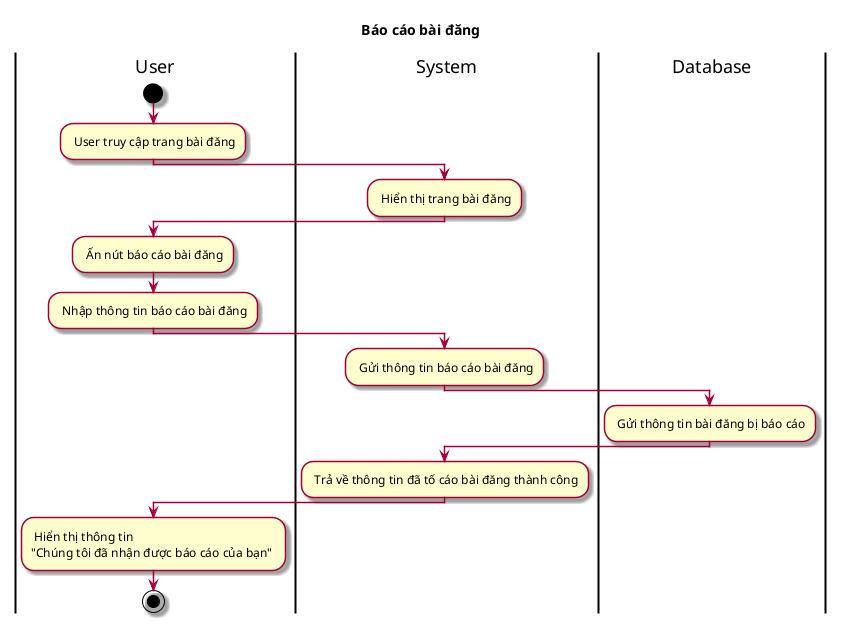 @startuml ActBaoCaoBaiDang
skin rose
title Báo cáo bài đăng
|User|
start
: User truy cập trang bài đăng;
|System|
: Hiển thị trang bài đăng;
|User|
: Ấn nút báo cáo bài đăng;
: Nhập thông tin báo cáo bài đăng;
|System|
: Gửi thông tin báo cáo bài đăng;
|Database|
: Gửi thông tin bài đăng bị báo cáo;
|System|
: Trả về thông tin đã tố cáo bài đăng thành công;
|User|
: Hiển thị thông tin \n"Chúng tôi đã nhận được báo cáo của bạn" ;

stop

@enduml